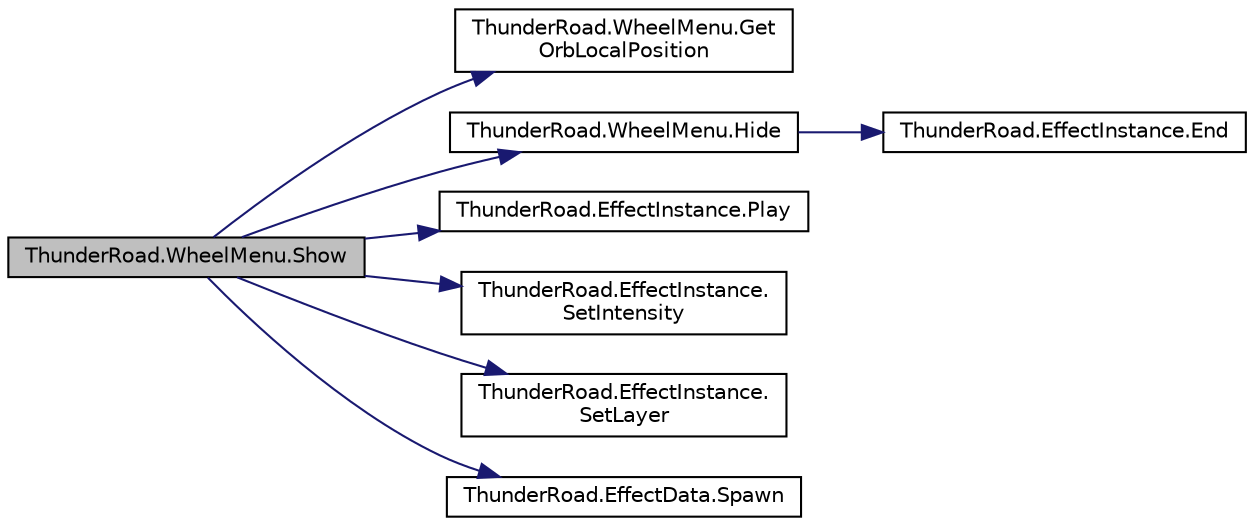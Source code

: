 digraph "ThunderRoad.WheelMenu.Show"
{
 // LATEX_PDF_SIZE
  edge [fontname="Helvetica",fontsize="10",labelfontname="Helvetica",labelfontsize="10"];
  node [fontname="Helvetica",fontsize="10",shape=record];
  rankdir="LR";
  Node1 [label="ThunderRoad.WheelMenu.Show",height=0.2,width=0.4,color="black", fillcolor="grey75", style="filled", fontcolor="black",tooltip="Shows the specified position."];
  Node1 -> Node2 [color="midnightblue",fontsize="10",style="solid",fontname="Helvetica"];
  Node2 [label="ThunderRoad.WheelMenu.Get\lOrbLocalPosition",height=0.2,width=0.4,color="black", fillcolor="white", style="filled",URL="$class_thunder_road_1_1_wheel_menu.html#aefe27dc3f54c6e3e99960be57305a33d",tooltip="Gets the orb local position."];
  Node1 -> Node3 [color="midnightblue",fontsize="10",style="solid",fontname="Helvetica"];
  Node3 [label="ThunderRoad.WheelMenu.Hide",height=0.2,width=0.4,color="black", fillcolor="white", style="filled",URL="$class_thunder_road_1_1_wheel_menu.html#ad91b54aae3bda5ae619cc141019710b4",tooltip="Hides this instance."];
  Node3 -> Node4 [color="midnightblue",fontsize="10",style="solid",fontname="Helvetica"];
  Node4 [label="ThunderRoad.EffectInstance.End",height=0.2,width=0.4,color="black", fillcolor="white", style="filled",URL="$class_thunder_road_1_1_effect_instance.html#a2145ac61404303ad31bfda14880e77e5",tooltip="Ends the specified loop only."];
  Node1 -> Node5 [color="midnightblue",fontsize="10",style="solid",fontname="Helvetica"];
  Node5 [label="ThunderRoad.EffectInstance.Play",height=0.2,width=0.4,color="black", fillcolor="white", style="filled",URL="$class_thunder_road_1_1_effect_instance.html#a2e1b93aec710be57d9a9014149f0c5d5",tooltip="Plays the specified step custom hash identifier."];
  Node1 -> Node6 [color="midnightblue",fontsize="10",style="solid",fontname="Helvetica"];
  Node6 [label="ThunderRoad.EffectInstance.\lSetIntensity",height=0.2,width=0.4,color="black", fillcolor="white", style="filled",URL="$class_thunder_road_1_1_effect_instance.html#ab4b317e4c00e6212a31d9af69fca4d16",tooltip="Sets the intensity."];
  Node1 -> Node7 [color="midnightblue",fontsize="10",style="solid",fontname="Helvetica"];
  Node7 [label="ThunderRoad.EffectInstance.\lSetLayer",height=0.2,width=0.4,color="black", fillcolor="white", style="filled",URL="$class_thunder_road_1_1_effect_instance.html#abccc9a71dd015e30f3a623bf47a5311f",tooltip="Sets the layer."];
  Node1 -> Node8 [color="midnightblue",fontsize="10",style="solid",fontname="Helvetica"];
  Node8 [label="ThunderRoad.EffectData.Spawn",height=0.2,width=0.4,color="black", fillcolor="white", style="filled",URL="$class_thunder_road_1_1_effect_data.html#a63841dec71870c38eba2dd432ff8878e",tooltip="Spawns the specified parent."];
}
